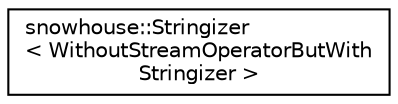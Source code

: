 digraph "Graphical Class Hierarchy"
{
 // INTERACTIVE_SVG=YES
  edge [fontname="Helvetica",fontsize="10",labelfontname="Helvetica",labelfontsize="10"];
  node [fontname="Helvetica",fontsize="10",shape=record];
  rankdir="LR";
  Node0 [label="snowhouse::Stringizer\l\< WithoutStreamOperatorButWith\lStringizer \>",height=0.2,width=0.4,color="black", fillcolor="white", style="filled",URL="$structsnowhouse_1_1Stringizer_3_01WithoutStreamOperatorButWithStringizer_01_4.html"];
}
